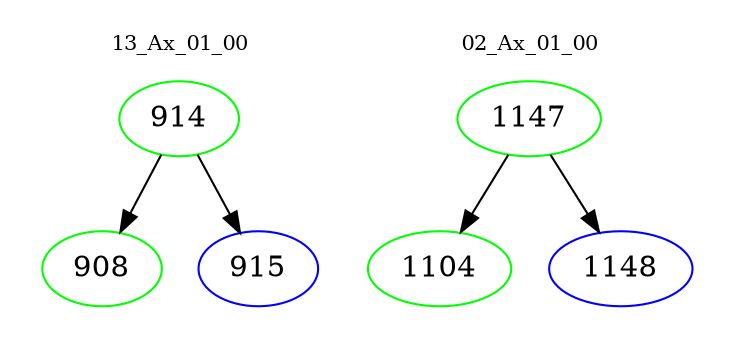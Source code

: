 digraph{
subgraph cluster_0 {
color = white
label = "13_Ax_01_00";
fontsize=10;
T0_914 [label="914", color="green"]
T0_914 -> T0_908 [color="black"]
T0_908 [label="908", color="green"]
T0_914 -> T0_915 [color="black"]
T0_915 [label="915", color="blue"]
}
subgraph cluster_1 {
color = white
label = "02_Ax_01_00";
fontsize=10;
T1_1147 [label="1147", color="green"]
T1_1147 -> T1_1104 [color="black"]
T1_1104 [label="1104", color="green"]
T1_1147 -> T1_1148 [color="black"]
T1_1148 [label="1148", color="blue"]
}
}
